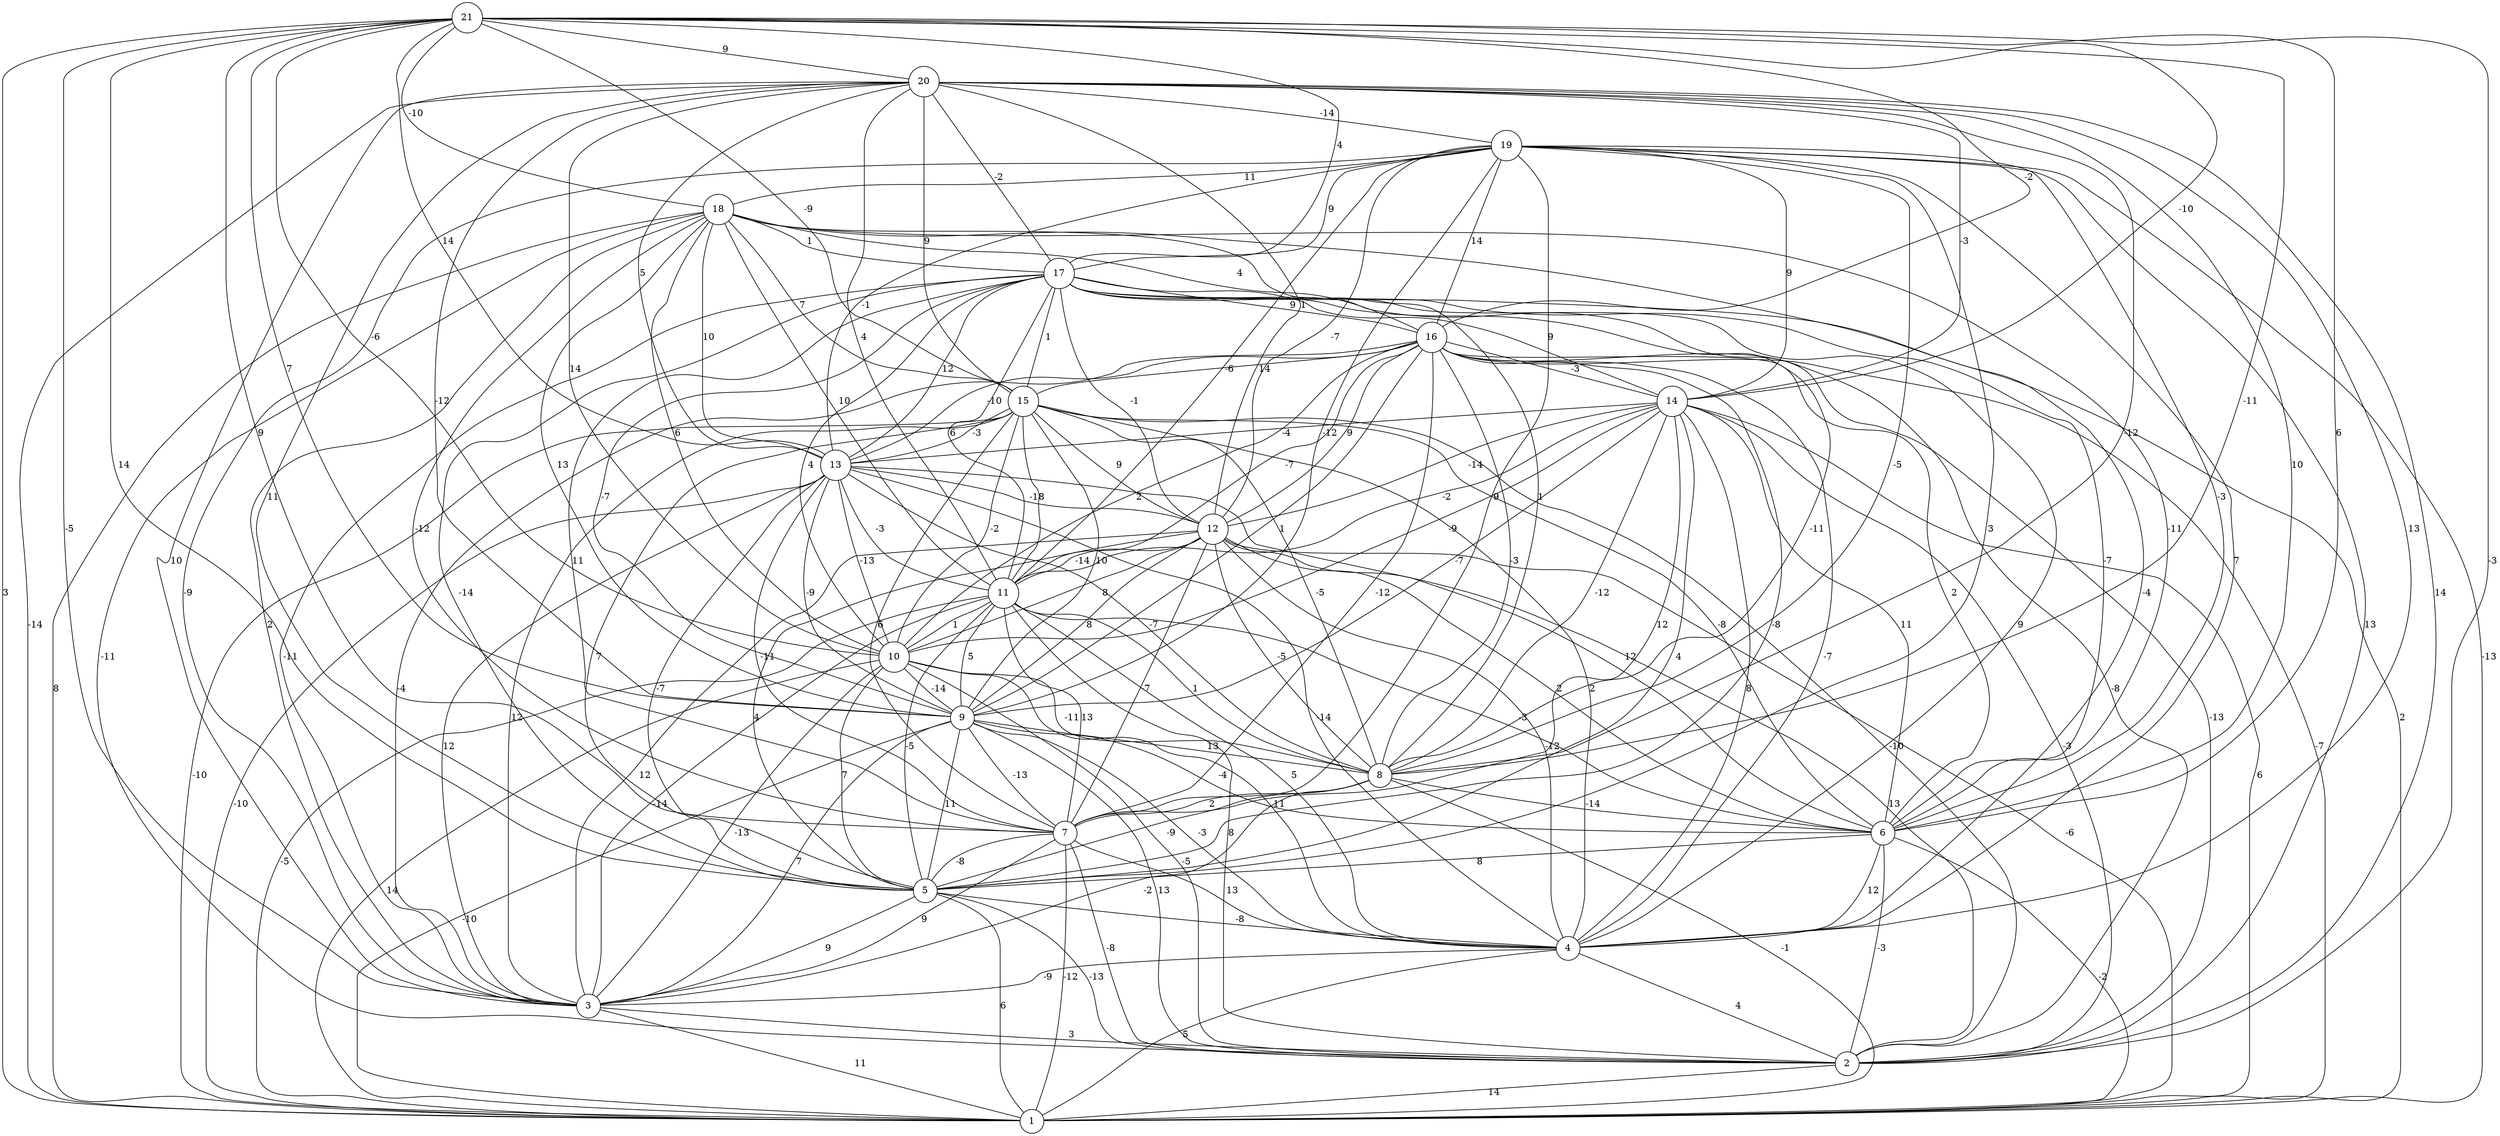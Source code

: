 graph { 
	 fontname="Helvetica,Arial,sans-serif" 
	 node [shape = circle]; 
	 21 -- 1 [label = "3"];
	 21 -- 2 [label = "-3"];
	 21 -- 3 [label = "-5"];
	 21 -- 5 [label = "14"];
	 21 -- 6 [label = "6"];
	 21 -- 7 [label = "9"];
	 21 -- 8 [label = "-11"];
	 21 -- 9 [label = "7"];
	 21 -- 10 [label = "-6"];
	 21 -- 13 [label = "14"];
	 21 -- 14 [label = "-10"];
	 21 -- 15 [label = "-9"];
	 21 -- 16 [label = "-2"];
	 21 -- 17 [label = "4"];
	 21 -- 18 [label = "-10"];
	 21 -- 20 [label = "9"];
	 20 -- 1 [label = "-14"];
	 20 -- 2 [label = "14"];
	 20 -- 3 [label = "10"];
	 20 -- 4 [label = "13"];
	 20 -- 5 [label = "11"];
	 20 -- 6 [label = "10"];
	 20 -- 8 [label = "-12"];
	 20 -- 9 [label = "-12"];
	 20 -- 10 [label = "14"];
	 20 -- 11 [label = "4"];
	 20 -- 12 [label = "1"];
	 20 -- 13 [label = "5"];
	 20 -- 14 [label = "-3"];
	 20 -- 15 [label = "9"];
	 20 -- 17 [label = "-2"];
	 20 -- 19 [label = "-14"];
	 19 -- 1 [label = "-13"];
	 19 -- 2 [label = "13"];
	 19 -- 3 [label = "-9"];
	 19 -- 4 [label = "7"];
	 19 -- 5 [label = "3"];
	 19 -- 6 [label = "-3"];
	 19 -- 7 [label = "9"];
	 19 -- 8 [label = "-5"];
	 19 -- 9 [label = "-12"];
	 19 -- 11 [label = "-6"];
	 19 -- 12 [label = "-7"];
	 19 -- 13 [label = "-1"];
	 19 -- 14 [label = "9"];
	 19 -- 16 [label = "14"];
	 19 -- 17 [label = "9"];
	 19 -- 18 [label = "11"];
	 18 -- 1 [label = "8"];
	 18 -- 2 [label = "-11"];
	 18 -- 3 [label = "2"];
	 18 -- 4 [label = "-4"];
	 18 -- 6 [label = "-11"];
	 18 -- 7 [label = "-12"];
	 18 -- 8 [label = "1"];
	 18 -- 9 [label = "13"];
	 18 -- 10 [label = "6"];
	 18 -- 11 [label = "10"];
	 18 -- 13 [label = "10"];
	 18 -- 15 [label = "7"];
	 18 -- 16 [label = "4"];
	 18 -- 17 [label = "1"];
	 17 -- 1 [label = "2"];
	 17 -- 2 [label = "-8"];
	 17 -- 3 [label = "-11"];
	 17 -- 4 [label = "9"];
	 17 -- 5 [label = "-14"];
	 17 -- 6 [label = "-7"];
	 17 -- 7 [label = "11"];
	 17 -- 8 [label = "-11"];
	 17 -- 9 [label = "-7"];
	 17 -- 10 [label = "4"];
	 17 -- 11 [label = "6"];
	 17 -- 12 [label = "-1"];
	 17 -- 13 [label = "12"];
	 17 -- 14 [label = "9"];
	 17 -- 15 [label = "1"];
	 17 -- 16 [label = "9"];
	 16 -- 1 [label = "-7"];
	 16 -- 2 [label = "-13"];
	 16 -- 3 [label = "-4"];
	 16 -- 4 [label = "-7"];
	 16 -- 5 [label = "-8"];
	 16 -- 6 [label = "2"];
	 16 -- 7 [label = "-12"];
	 16 -- 8 [label = "-3"];
	 16 -- 9 [label = "1"];
	 16 -- 10 [label = "2"];
	 16 -- 11 [label = "-7"];
	 16 -- 12 [label = "9"];
	 16 -- 13 [label = "-10"];
	 16 -- 14 [label = "-3"];
	 16 -- 15 [label = "14"];
	 15 -- 1 [label = "-10"];
	 15 -- 2 [label = "-10"];
	 15 -- 3 [label = "12"];
	 15 -- 4 [label = "2"];
	 15 -- 5 [label = "7"];
	 15 -- 6 [label = "-8"];
	 15 -- 7 [label = "6"];
	 15 -- 8 [label = "-5"];
	 15 -- 9 [label = "10"];
	 15 -- 10 [label = "-2"];
	 15 -- 11 [label = "8"];
	 15 -- 12 [label = "9"];
	 15 -- 13 [label = "-3"];
	 14 -- 1 [label = "6"];
	 14 -- 2 [label = "-3"];
	 14 -- 4 [label = "8"];
	 14 -- 5 [label = "4"];
	 14 -- 6 [label = "11"];
	 14 -- 7 [label = "12"];
	 14 -- 8 [label = "-12"];
	 14 -- 9 [label = "-7"];
	 14 -- 10 [label = "-9"];
	 14 -- 11 [label = "-2"];
	 14 -- 12 [label = "-14"];
	 14 -- 13 [label = "-4"];
	 13 -- 1 [label = "-10"];
	 13 -- 3 [label = "12"];
	 13 -- 4 [label = "-14"];
	 13 -- 5 [label = "-7"];
	 13 -- 6 [label = "12"];
	 13 -- 7 [label = "-11"];
	 13 -- 8 [label = "-7"];
	 13 -- 9 [label = "-9"];
	 13 -- 10 [label = "-13"];
	 13 -- 11 [label = "-3"];
	 13 -- 12 [label = "-1"];
	 12 -- 1 [label = "-6"];
	 12 -- 2 [label = "13"];
	 12 -- 3 [label = "12"];
	 12 -- 4 [label = "-12"];
	 12 -- 5 [label = "4"];
	 12 -- 6 [label = "2"];
	 12 -- 7 [label = "-7"];
	 12 -- 8 [label = "-5"];
	 12 -- 9 [label = "8"];
	 12 -- 10 [label = "8"];
	 12 -- 11 [label = "-14"];
	 11 -- 1 [label = "-5"];
	 11 -- 2 [label = "8"];
	 11 -- 3 [label = "-14"];
	 11 -- 4 [label = "5"];
	 11 -- 5 [label = "-5"];
	 11 -- 6 [label = "-3"];
	 11 -- 7 [label = "13"];
	 11 -- 8 [label = "1"];
	 11 -- 9 [label = "5"];
	 11 -- 10 [label = "1"];
	 10 -- 1 [label = "14"];
	 10 -- 2 [label = "-5"];
	 10 -- 3 [label = "-13"];
	 10 -- 4 [label = "11"];
	 10 -- 5 [label = "7"];
	 10 -- 8 [label = "-11"];
	 10 -- 9 [label = "-14"];
	 9 -- 1 [label = "-10"];
	 9 -- 2 [label = "13"];
	 9 -- 3 [label = "7"];
	 9 -- 4 [label = "-3"];
	 9 -- 5 [label = "11"];
	 9 -- 6 [label = "-4"];
	 9 -- 7 [label = "-13"];
	 9 -- 8 [label = "13"];
	 8 -- 1 [label = "-1"];
	 8 -- 3 [label = "-2"];
	 8 -- 5 [label = "-9"];
	 8 -- 6 [label = "-14"];
	 8 -- 7 [label = "2"];
	 7 -- 1 [label = "-12"];
	 7 -- 2 [label = "-8"];
	 7 -- 3 [label = "9"];
	 7 -- 4 [label = "13"];
	 7 -- 5 [label = "-8"];
	 6 -- 1 [label = "-2"];
	 6 -- 2 [label = "-3"];
	 6 -- 4 [label = "12"];
	 6 -- 5 [label = "8"];
	 5 -- 1 [label = "6"];
	 5 -- 2 [label = "-13"];
	 5 -- 3 [label = "9"];
	 5 -- 4 [label = "-8"];
	 4 -- 1 [label = "5"];
	 4 -- 2 [label = "4"];
	 4 -- 3 [label = "-9"];
	 3 -- 1 [label = "11"];
	 3 -- 2 [label = "3"];
	 2 -- 1 [label = "14"];
	 1;
	 2;
	 3;
	 4;
	 5;
	 6;
	 7;
	 8;
	 9;
	 10;
	 11;
	 12;
	 13;
	 14;
	 15;
	 16;
	 17;
	 18;
	 19;
	 20;
	 21;
}
